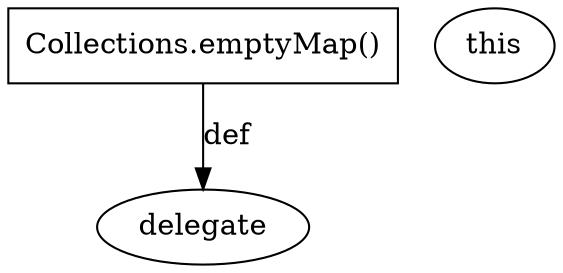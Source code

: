 digraph "CopyOnWriteMap.delegate#__FieldOfClass__" {
1 [label="Collections.emptyMap()" shape=box]
2 [label="delegate" shape=ellipse]
3 [label="this" shape=ellipse]
1 -> 2 [label="def"];
}